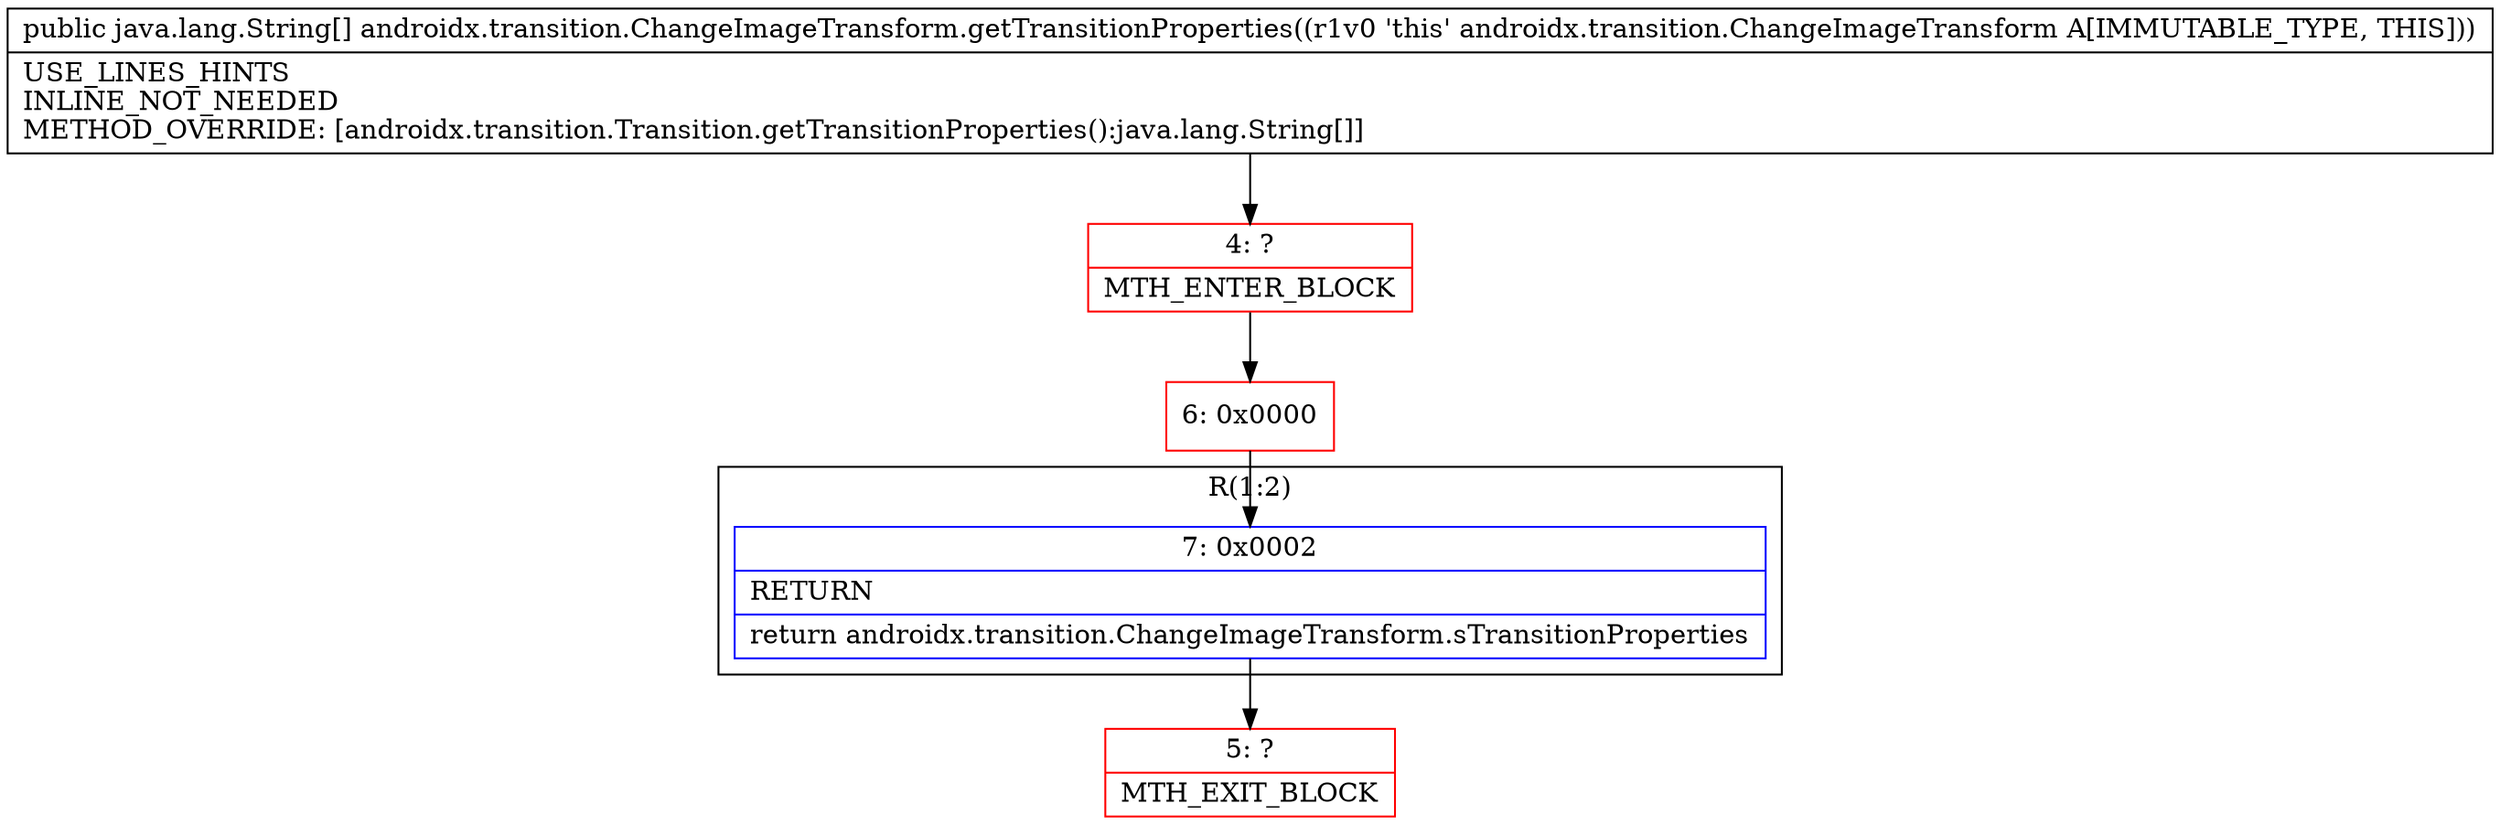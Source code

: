 digraph "CFG forandroidx.transition.ChangeImageTransform.getTransitionProperties()[Ljava\/lang\/String;" {
subgraph cluster_Region_1853860371 {
label = "R(1:2)";
node [shape=record,color=blue];
Node_7 [shape=record,label="{7\:\ 0x0002|RETURN\l|return androidx.transition.ChangeImageTransform.sTransitionProperties\l}"];
}
Node_4 [shape=record,color=red,label="{4\:\ ?|MTH_ENTER_BLOCK\l}"];
Node_6 [shape=record,color=red,label="{6\:\ 0x0000}"];
Node_5 [shape=record,color=red,label="{5\:\ ?|MTH_EXIT_BLOCK\l}"];
MethodNode[shape=record,label="{public java.lang.String[] androidx.transition.ChangeImageTransform.getTransitionProperties((r1v0 'this' androidx.transition.ChangeImageTransform A[IMMUTABLE_TYPE, THIS]))  | USE_LINES_HINTS\lINLINE_NOT_NEEDED\lMETHOD_OVERRIDE: [androidx.transition.Transition.getTransitionProperties():java.lang.String[]]\l}"];
MethodNode -> Node_4;Node_7 -> Node_5;
Node_4 -> Node_6;
Node_6 -> Node_7;
}


